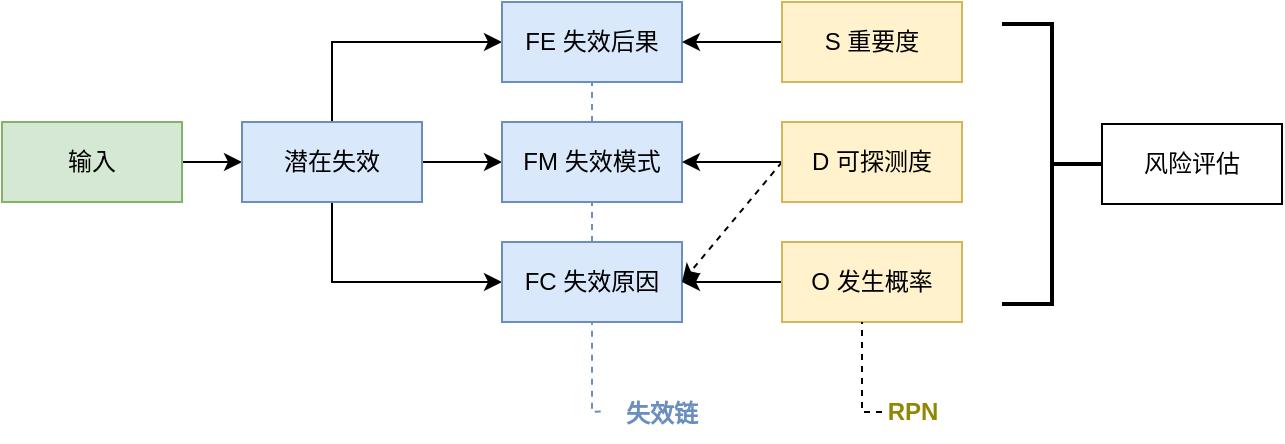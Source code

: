 <mxfile version="26.2.9">
  <diagram name="第 1 页" id="Myg5ZQfDnUOYBfTnbBtr">
    <mxGraphModel dx="1124" dy="727" grid="0" gridSize="10" guides="1" tooltips="1" connect="1" arrows="1" fold="1" page="1" pageScale="1" pageWidth="827" pageHeight="1169" math="0" shadow="0">
      <root>
        <mxCell id="0" />
        <mxCell id="1" parent="0" />
        <mxCell id="-z25IhhaQOezFnpSGGoz-3" value="" style="edgeStyle=orthogonalEdgeStyle;rounded=0;orthogonalLoop=1;jettySize=auto;html=1;" edge="1" parent="1" source="-z25IhhaQOezFnpSGGoz-1" target="-z25IhhaQOezFnpSGGoz-2">
          <mxGeometry relative="1" as="geometry" />
        </mxCell>
        <mxCell id="-z25IhhaQOezFnpSGGoz-1" value="输入" style="rounded=0;whiteSpace=wrap;html=1;fillColor=#d5e8d4;strokeColor=#82b366;" vertex="1" parent="1">
          <mxGeometry x="30" y="200" width="90" height="40" as="geometry" />
        </mxCell>
        <mxCell id="-z25IhhaQOezFnpSGGoz-5" value="" style="edgeStyle=orthogonalEdgeStyle;rounded=0;orthogonalLoop=1;jettySize=auto;html=1;" edge="1" parent="1" source="-z25IhhaQOezFnpSGGoz-2" target="-z25IhhaQOezFnpSGGoz-4">
          <mxGeometry relative="1" as="geometry" />
        </mxCell>
        <mxCell id="-z25IhhaQOezFnpSGGoz-8" style="edgeStyle=orthogonalEdgeStyle;rounded=0;orthogonalLoop=1;jettySize=auto;html=1;exitX=0.5;exitY=0;exitDx=0;exitDy=0;entryX=0;entryY=0.5;entryDx=0;entryDy=0;" edge="1" parent="1" source="-z25IhhaQOezFnpSGGoz-2" target="-z25IhhaQOezFnpSGGoz-6">
          <mxGeometry relative="1" as="geometry" />
        </mxCell>
        <mxCell id="-z25IhhaQOezFnpSGGoz-11" style="edgeStyle=orthogonalEdgeStyle;rounded=0;orthogonalLoop=1;jettySize=auto;html=1;exitX=0.5;exitY=1;exitDx=0;exitDy=0;entryX=0;entryY=0.5;entryDx=0;entryDy=0;" edge="1" parent="1" source="-z25IhhaQOezFnpSGGoz-2" target="-z25IhhaQOezFnpSGGoz-9">
          <mxGeometry relative="1" as="geometry" />
        </mxCell>
        <mxCell id="-z25IhhaQOezFnpSGGoz-2" value="潜在失效" style="rounded=0;whiteSpace=wrap;html=1;fillColor=#dae8fc;strokeColor=#6c8ebf;" vertex="1" parent="1">
          <mxGeometry x="150" y="200" width="90" height="40" as="geometry" />
        </mxCell>
        <mxCell id="-z25IhhaQOezFnpSGGoz-4" value="FM 失效模式" style="rounded=0;whiteSpace=wrap;html=1;fillColor=#dae8fc;strokeColor=#6c8ebf;" vertex="1" parent="1">
          <mxGeometry x="280" y="200" width="90" height="40" as="geometry" />
        </mxCell>
        <mxCell id="-z25IhhaQOezFnpSGGoz-6" value="FE 失效后果" style="rounded=0;whiteSpace=wrap;html=1;fillColor=#dae8fc;strokeColor=#6c8ebf;" vertex="1" parent="1">
          <mxGeometry x="280" y="140" width="90" height="40" as="geometry" />
        </mxCell>
        <mxCell id="-z25IhhaQOezFnpSGGoz-9" value="FC 失效原因" style="rounded=0;whiteSpace=wrap;html=1;fillColor=#dae8fc;strokeColor=#6c8ebf;" vertex="1" parent="1">
          <mxGeometry x="280" y="260" width="90" height="40" as="geometry" />
        </mxCell>
        <mxCell id="-z25IhhaQOezFnpSGGoz-13" value="" style="endArrow=none;dashed=1;html=1;rounded=0;entryX=0.5;entryY=1;entryDx=0;entryDy=0;exitX=0.5;exitY=0;exitDx=0;exitDy=0;fillColor=#dae8fc;strokeColor=#6c8ebf;" edge="1" parent="1" source="-z25IhhaQOezFnpSGGoz-4" target="-z25IhhaQOezFnpSGGoz-6">
          <mxGeometry width="50" height="50" relative="1" as="geometry">
            <mxPoint x="30" y="440" as="sourcePoint" />
            <mxPoint x="80" y="390" as="targetPoint" />
          </mxGeometry>
        </mxCell>
        <mxCell id="-z25IhhaQOezFnpSGGoz-14" value="" style="endArrow=none;dashed=1;html=1;rounded=0;entryX=0.5;entryY=1;entryDx=0;entryDy=0;exitX=0.5;exitY=0;exitDx=0;exitDy=0;fillColor=#dae8fc;strokeColor=#6c8ebf;" edge="1" parent="1" source="-z25IhhaQOezFnpSGGoz-9" target="-z25IhhaQOezFnpSGGoz-4">
          <mxGeometry width="50" height="50" relative="1" as="geometry">
            <mxPoint x="335" y="210" as="sourcePoint" />
            <mxPoint x="335" y="190" as="targetPoint" />
          </mxGeometry>
        </mxCell>
        <mxCell id="-z25IhhaQOezFnpSGGoz-15" value="" style="endArrow=none;dashed=1;html=1;rounded=0;entryX=0.5;entryY=1;entryDx=0;entryDy=0;exitX=-0.011;exitY=0.49;exitDx=0;exitDy=0;exitPerimeter=0;fillColor=#dae8fc;strokeColor=#6c8ebf;" edge="1" parent="1" source="-z25IhhaQOezFnpSGGoz-16" target="-z25IhhaQOezFnpSGGoz-9">
          <mxGeometry width="50" height="50" relative="1" as="geometry">
            <mxPoint x="340" y="350" as="sourcePoint" />
            <mxPoint x="300" y="350" as="targetPoint" />
            <Array as="points">
              <mxPoint x="325" y="345" />
            </Array>
          </mxGeometry>
        </mxCell>
        <mxCell id="-z25IhhaQOezFnpSGGoz-16" value="失效链" style="text;align=center;verticalAlign=middle;resizable=0;points=[];autosize=1;strokeColor=none;fillColor=none;labelBorderColor=none;fontColor=light-dark(#6c8ebf, #ededed);fontStyle=1" vertex="1" parent="1">
          <mxGeometry x="330" y="330" width="60" height="30" as="geometry" />
        </mxCell>
        <mxCell id="-z25IhhaQOezFnpSGGoz-24" style="edgeStyle=orthogonalEdgeStyle;rounded=0;orthogonalLoop=1;jettySize=auto;html=1;exitX=0;exitY=0.5;exitDx=0;exitDy=0;entryX=1;entryY=0.5;entryDx=0;entryDy=0;" edge="1" parent="1" source="-z25IhhaQOezFnpSGGoz-18" target="-z25IhhaQOezFnpSGGoz-4">
          <mxGeometry relative="1" as="geometry" />
        </mxCell>
        <mxCell id="-z25IhhaQOezFnpSGGoz-25" style="rounded=0;orthogonalLoop=1;jettySize=auto;html=1;exitX=0;exitY=0.5;exitDx=0;exitDy=0;entryX=1;entryY=0.5;entryDx=0;entryDy=0;dashed=1;" edge="1" parent="1" source="-z25IhhaQOezFnpSGGoz-18" target="-z25IhhaQOezFnpSGGoz-9">
          <mxGeometry relative="1" as="geometry" />
        </mxCell>
        <mxCell id="-z25IhhaQOezFnpSGGoz-18" value="D 可探测度" style="rounded=0;whiteSpace=wrap;html=1;fillColor=#fff2cc;strokeColor=#d6b656;" vertex="1" parent="1">
          <mxGeometry x="420" y="200" width="90" height="40" as="geometry" />
        </mxCell>
        <mxCell id="-z25IhhaQOezFnpSGGoz-23" style="edgeStyle=orthogonalEdgeStyle;rounded=0;orthogonalLoop=1;jettySize=auto;html=1;exitX=0;exitY=0.5;exitDx=0;exitDy=0;entryX=1;entryY=0.5;entryDx=0;entryDy=0;" edge="1" parent="1" source="-z25IhhaQOezFnpSGGoz-19" target="-z25IhhaQOezFnpSGGoz-6">
          <mxGeometry relative="1" as="geometry" />
        </mxCell>
        <mxCell id="-z25IhhaQOezFnpSGGoz-19" value="S 重要度" style="rounded=0;whiteSpace=wrap;html=1;fillColor=#fff2cc;strokeColor=#d6b656;" vertex="1" parent="1">
          <mxGeometry x="420" y="140" width="90" height="40" as="geometry" />
        </mxCell>
        <mxCell id="-z25IhhaQOezFnpSGGoz-26" style="edgeStyle=orthogonalEdgeStyle;rounded=0;orthogonalLoop=1;jettySize=auto;html=1;exitX=0;exitY=0.5;exitDx=0;exitDy=0;entryX=1;entryY=0.5;entryDx=0;entryDy=0;" edge="1" parent="1" source="-z25IhhaQOezFnpSGGoz-20" target="-z25IhhaQOezFnpSGGoz-9">
          <mxGeometry relative="1" as="geometry" />
        </mxCell>
        <mxCell id="-z25IhhaQOezFnpSGGoz-20" value="O 发生概率" style="rounded=0;whiteSpace=wrap;html=1;fillColor=#fff2cc;strokeColor=#d6b656;" vertex="1" parent="1">
          <mxGeometry x="420" y="260" width="90" height="40" as="geometry" />
        </mxCell>
        <mxCell id="-z25IhhaQOezFnpSGGoz-27" value="" style="endArrow=none;dashed=1;html=1;rounded=0;entryX=0.5;entryY=1;entryDx=0;entryDy=0;exitX=-0.011;exitY=0.49;exitDx=0;exitDy=0;exitPerimeter=0;" edge="1" parent="1">
          <mxGeometry width="50" height="50" relative="1" as="geometry">
            <mxPoint x="470" y="345" as="sourcePoint" />
            <mxPoint x="460" y="300" as="targetPoint" />
            <Array as="points">
              <mxPoint x="460" y="345" />
            </Array>
          </mxGeometry>
        </mxCell>
        <mxCell id="-z25IhhaQOezFnpSGGoz-28" value="RPN" style="text;html=1;align=center;verticalAlign=middle;resizable=0;points=[];autosize=1;strokeColor=none;fillColor=none;fontColor=light-dark(#918703,#EDEDED);fontStyle=1" vertex="1" parent="1">
          <mxGeometry x="460" y="330" width="50" height="30" as="geometry" />
        </mxCell>
        <mxCell id="-z25IhhaQOezFnpSGGoz-29" value="" style="strokeWidth=2;html=1;shape=mxgraph.flowchart.annotation_2;align=left;labelPosition=right;pointerEvents=1;rotation=-180;" vertex="1" parent="1">
          <mxGeometry x="530" y="151" width="50" height="140" as="geometry" />
        </mxCell>
        <mxCell id="-z25IhhaQOezFnpSGGoz-31" value="风险评估" style="rounded=0;whiteSpace=wrap;html=1;" vertex="1" parent="1">
          <mxGeometry x="580" y="201" width="90" height="40" as="geometry" />
        </mxCell>
      </root>
    </mxGraphModel>
  </diagram>
</mxfile>
